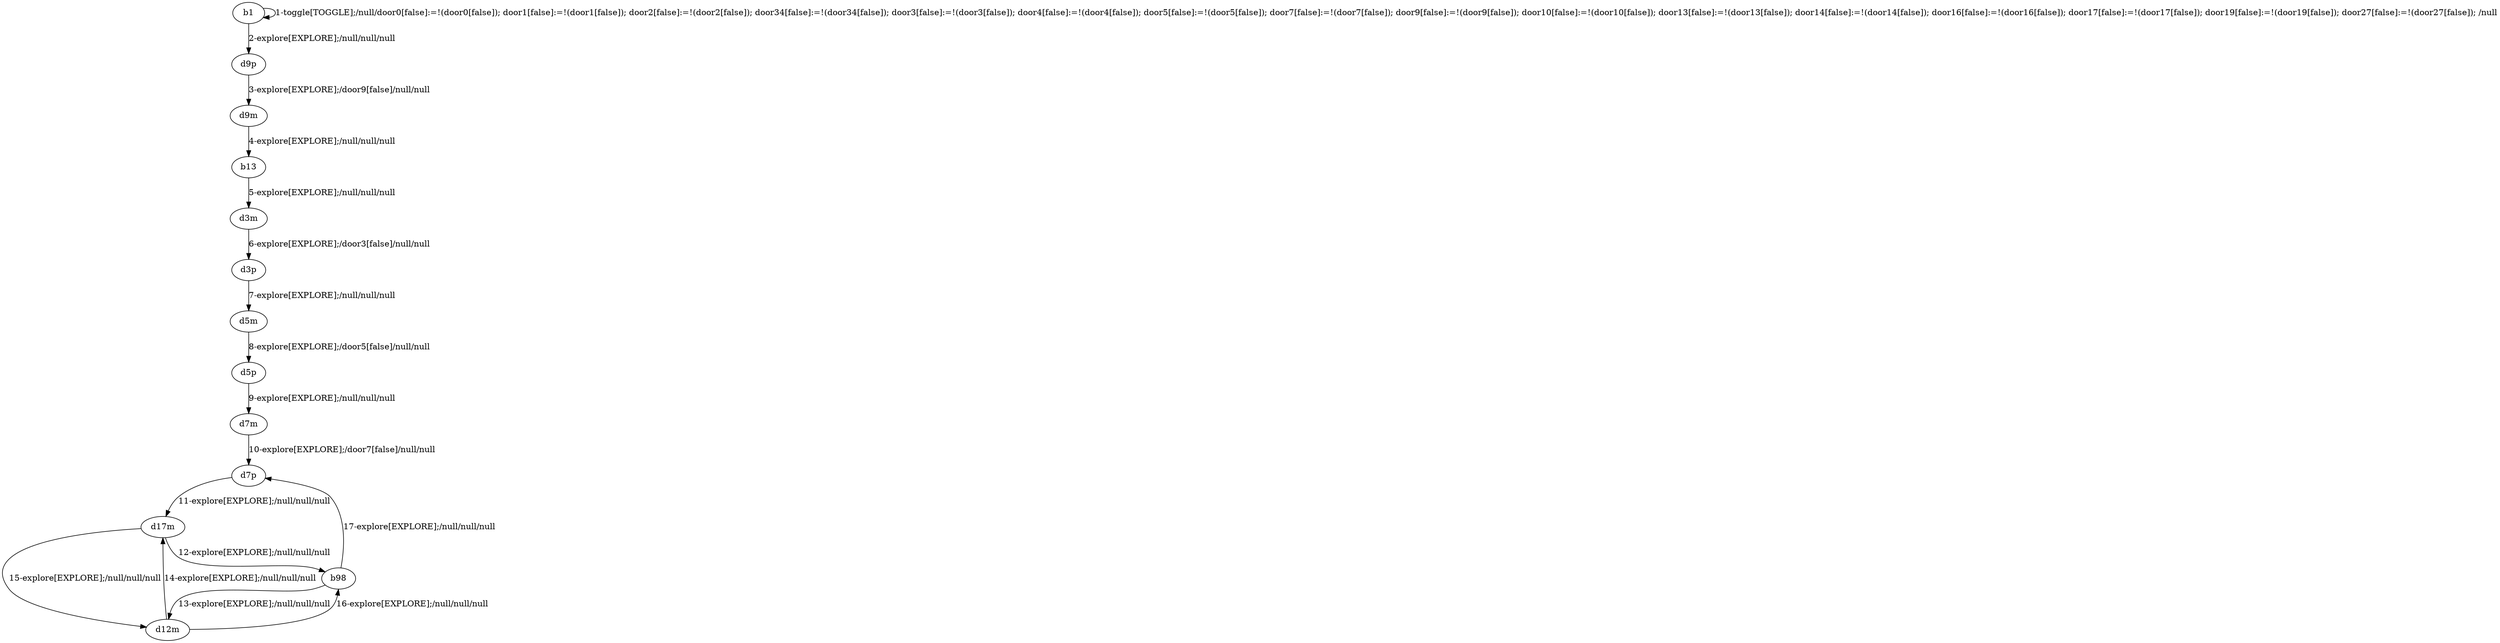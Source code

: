 # Total number of goals covered by this test: 1
# b98 --> d7p

digraph g {
"b1" -> "b1" [label = "1-toggle[TOGGLE];/null/door0[false]:=!(door0[false]); door1[false]:=!(door1[false]); door2[false]:=!(door2[false]); door34[false]:=!(door34[false]); door3[false]:=!(door3[false]); door4[false]:=!(door4[false]); door5[false]:=!(door5[false]); door7[false]:=!(door7[false]); door9[false]:=!(door9[false]); door10[false]:=!(door10[false]); door13[false]:=!(door13[false]); door14[false]:=!(door14[false]); door16[false]:=!(door16[false]); door17[false]:=!(door17[false]); door19[false]:=!(door19[false]); door27[false]:=!(door27[false]); /null"];
"b1" -> "d9p" [label = "2-explore[EXPLORE];/null/null/null"];
"d9p" -> "d9m" [label = "3-explore[EXPLORE];/door9[false]/null/null"];
"d9m" -> "b13" [label = "4-explore[EXPLORE];/null/null/null"];
"b13" -> "d3m" [label = "5-explore[EXPLORE];/null/null/null"];
"d3m" -> "d3p" [label = "6-explore[EXPLORE];/door3[false]/null/null"];
"d3p" -> "d5m" [label = "7-explore[EXPLORE];/null/null/null"];
"d5m" -> "d5p" [label = "8-explore[EXPLORE];/door5[false]/null/null"];
"d5p" -> "d7m" [label = "9-explore[EXPLORE];/null/null/null"];
"d7m" -> "d7p" [label = "10-explore[EXPLORE];/door7[false]/null/null"];
"d7p" -> "d17m" [label = "11-explore[EXPLORE];/null/null/null"];
"d17m" -> "b98" [label = "12-explore[EXPLORE];/null/null/null"];
"b98" -> "d12m" [label = "13-explore[EXPLORE];/null/null/null"];
"d12m" -> "d17m" [label = "14-explore[EXPLORE];/null/null/null"];
"d17m" -> "d12m" [label = "15-explore[EXPLORE];/null/null/null"];
"d12m" -> "b98" [label = "16-explore[EXPLORE];/null/null/null"];
"b98" -> "d7p" [label = "17-explore[EXPLORE];/null/null/null"];
}